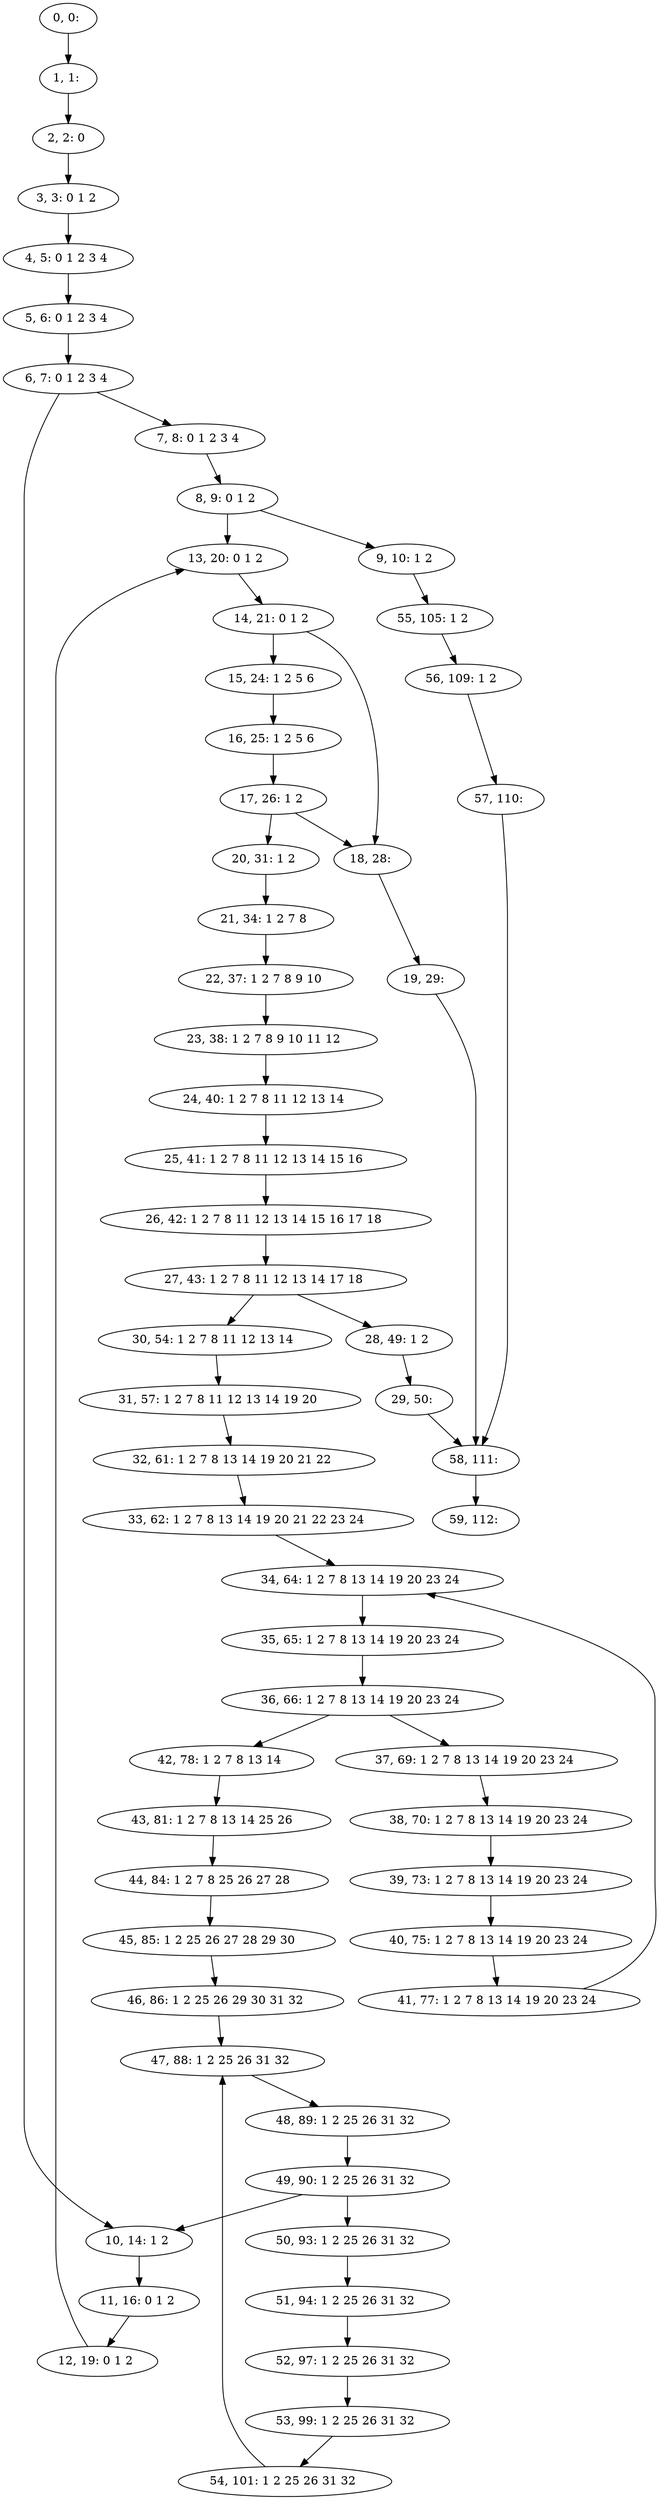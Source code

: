 digraph G {
0[label="0, 0: "];
1[label="1, 1: "];
2[label="2, 2: 0 "];
3[label="3, 3: 0 1 2 "];
4[label="4, 5: 0 1 2 3 4 "];
5[label="5, 6: 0 1 2 3 4 "];
6[label="6, 7: 0 1 2 3 4 "];
7[label="7, 8: 0 1 2 3 4 "];
8[label="8, 9: 0 1 2 "];
9[label="9, 10: 1 2 "];
10[label="10, 14: 1 2 "];
11[label="11, 16: 0 1 2 "];
12[label="12, 19: 0 1 2 "];
13[label="13, 20: 0 1 2 "];
14[label="14, 21: 0 1 2 "];
15[label="15, 24: 1 2 5 6 "];
16[label="16, 25: 1 2 5 6 "];
17[label="17, 26: 1 2 "];
18[label="18, 28: "];
19[label="19, 29: "];
20[label="20, 31: 1 2 "];
21[label="21, 34: 1 2 7 8 "];
22[label="22, 37: 1 2 7 8 9 10 "];
23[label="23, 38: 1 2 7 8 9 10 11 12 "];
24[label="24, 40: 1 2 7 8 11 12 13 14 "];
25[label="25, 41: 1 2 7 8 11 12 13 14 15 16 "];
26[label="26, 42: 1 2 7 8 11 12 13 14 15 16 17 18 "];
27[label="27, 43: 1 2 7 8 11 12 13 14 17 18 "];
28[label="28, 49: 1 2 "];
29[label="29, 50: "];
30[label="30, 54: 1 2 7 8 11 12 13 14 "];
31[label="31, 57: 1 2 7 8 11 12 13 14 19 20 "];
32[label="32, 61: 1 2 7 8 13 14 19 20 21 22 "];
33[label="33, 62: 1 2 7 8 13 14 19 20 21 22 23 24 "];
34[label="34, 64: 1 2 7 8 13 14 19 20 23 24 "];
35[label="35, 65: 1 2 7 8 13 14 19 20 23 24 "];
36[label="36, 66: 1 2 7 8 13 14 19 20 23 24 "];
37[label="37, 69: 1 2 7 8 13 14 19 20 23 24 "];
38[label="38, 70: 1 2 7 8 13 14 19 20 23 24 "];
39[label="39, 73: 1 2 7 8 13 14 19 20 23 24 "];
40[label="40, 75: 1 2 7 8 13 14 19 20 23 24 "];
41[label="41, 77: 1 2 7 8 13 14 19 20 23 24 "];
42[label="42, 78: 1 2 7 8 13 14 "];
43[label="43, 81: 1 2 7 8 13 14 25 26 "];
44[label="44, 84: 1 2 7 8 25 26 27 28 "];
45[label="45, 85: 1 2 25 26 27 28 29 30 "];
46[label="46, 86: 1 2 25 26 29 30 31 32 "];
47[label="47, 88: 1 2 25 26 31 32 "];
48[label="48, 89: 1 2 25 26 31 32 "];
49[label="49, 90: 1 2 25 26 31 32 "];
50[label="50, 93: 1 2 25 26 31 32 "];
51[label="51, 94: 1 2 25 26 31 32 "];
52[label="52, 97: 1 2 25 26 31 32 "];
53[label="53, 99: 1 2 25 26 31 32 "];
54[label="54, 101: 1 2 25 26 31 32 "];
55[label="55, 105: 1 2 "];
56[label="56, 109: 1 2 "];
57[label="57, 110: "];
58[label="58, 111: "];
59[label="59, 112: "];
0->1 ;
1->2 ;
2->3 ;
3->4 ;
4->5 ;
5->6 ;
6->7 ;
6->10 ;
7->8 ;
8->9 ;
8->13 ;
9->55 ;
10->11 ;
11->12 ;
12->13 ;
13->14 ;
14->15 ;
14->18 ;
15->16 ;
16->17 ;
17->18 ;
17->20 ;
18->19 ;
19->58 ;
20->21 ;
21->22 ;
22->23 ;
23->24 ;
24->25 ;
25->26 ;
26->27 ;
27->28 ;
27->30 ;
28->29 ;
29->58 ;
30->31 ;
31->32 ;
32->33 ;
33->34 ;
34->35 ;
35->36 ;
36->37 ;
36->42 ;
37->38 ;
38->39 ;
39->40 ;
40->41 ;
41->34 ;
42->43 ;
43->44 ;
44->45 ;
45->46 ;
46->47 ;
47->48 ;
48->49 ;
49->50 ;
49->10 ;
50->51 ;
51->52 ;
52->53 ;
53->54 ;
54->47 ;
55->56 ;
56->57 ;
57->58 ;
58->59 ;
}
